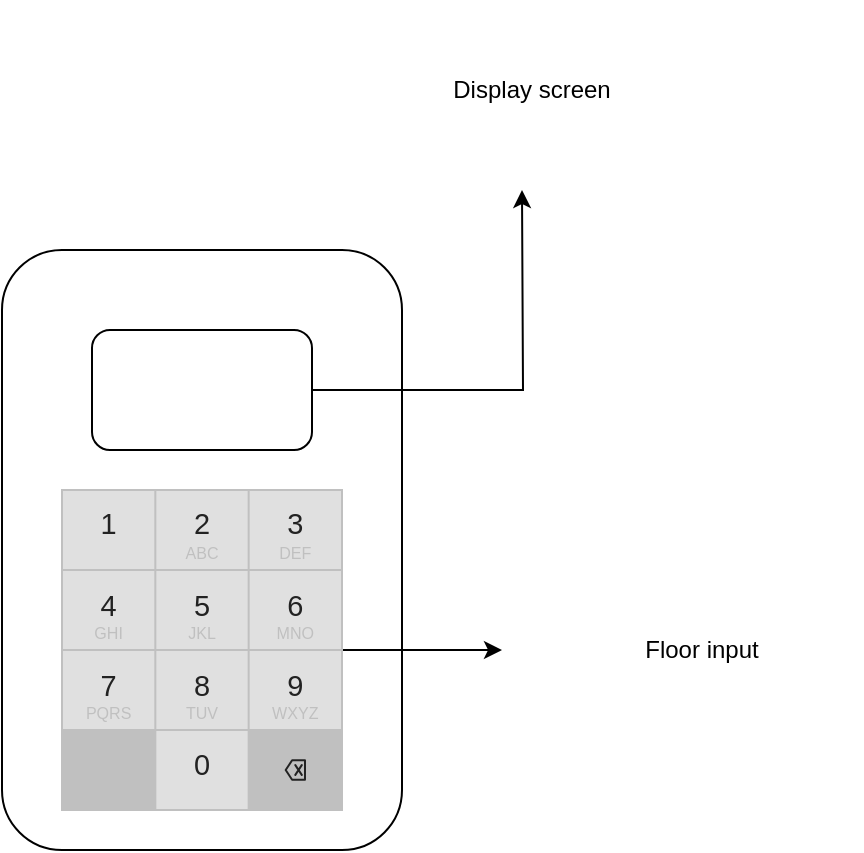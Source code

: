 <mxfile version="13.6.0" type="github" pages="5">
  <diagram id="3e9T9hURMDE8jhIzxKxa" name="Design 1">
    <mxGraphModel grid="1" gridSize="10" guides="1" tooltips="1" connect="1" arrows="1" page="1" fold="1" pageScale="1" pageWidth="850" pageHeight="1100" math="0" shadow="0">
      <root>
        <mxCell id="0" />
        <mxCell id="1" parent="0" />
        <mxCell id="2Q7fGmnm3wAovuN_EA-r-1" value="" style="rounded=1;whiteSpace=wrap;html=1;rotation=0;" parent="1" vertex="1">
          <mxGeometry x="310" y="415" width="200" height="300" as="geometry" />
        </mxCell>
        <mxCell id="2Q7fGmnm3wAovuN_EA-r-5" style="edgeStyle=orthogonalEdgeStyle;rounded=0;orthogonalLoop=1;jettySize=auto;html=1;" parent="1" source="2Q7fGmnm3wAovuN_EA-r-2" edge="1">
          <mxGeometry relative="1" as="geometry">
            <mxPoint x="560" y="615" as="targetPoint" />
          </mxGeometry>
        </mxCell>
        <mxCell id="2Q7fGmnm3wAovuN_EA-r-2" value="" style="html=1;verticalLabelPosition=bottom;labelBackgroundColor=#ffffff;verticalAlign=top;shadow=0;dashed=0;strokeWidth=2;shape=mxgraph.ios7.misc.number_pad;strokeWidth=1;" parent="1" vertex="1">
          <mxGeometry x="340" y="535" width="140" height="160" as="geometry" />
        </mxCell>
        <mxCell id="2Q7fGmnm3wAovuN_EA-r-4" style="edgeStyle=orthogonalEdgeStyle;rounded=0;orthogonalLoop=1;jettySize=auto;html=1;" parent="1" source="2Q7fGmnm3wAovuN_EA-r-3" edge="1">
          <mxGeometry relative="1" as="geometry">
            <mxPoint x="570" y="385" as="targetPoint" />
          </mxGeometry>
        </mxCell>
        <mxCell id="2Q7fGmnm3wAovuN_EA-r-3" value="" style="rounded=1;whiteSpace=wrap;html=1;" parent="1" vertex="1">
          <mxGeometry x="355" y="455" width="110" height="60" as="geometry" />
        </mxCell>
        <mxCell id="G3V90xlQf2lUJGDt0OfN-1" value="Display screen" style="text;html=1;strokeColor=none;fillColor=none;align=center;verticalAlign=middle;whiteSpace=wrap;rounded=0;" vertex="1" parent="1">
          <mxGeometry x="500" y="290" width="150" height="90" as="geometry" />
        </mxCell>
        <mxCell id="G3V90xlQf2lUJGDt0OfN-2" value="Floor input" style="text;html=1;strokeColor=none;fillColor=none;align=center;verticalAlign=middle;whiteSpace=wrap;rounded=0;" vertex="1" parent="1">
          <mxGeometry x="580" y="577.5" width="160" height="75" as="geometry" />
        </mxCell>
      </root>
    </mxGraphModel>
  </diagram>
  <diagram id="NGW7vhYybL7sr1OS3Qov" name="Design 2">
    <mxGraphModel dx="1602" dy="868" grid="1" gridSize="10" guides="1" tooltips="1" connect="1" arrows="1" fold="1" page="1" pageScale="1" pageWidth="850" pageHeight="1100" math="0" shadow="0">
      <root>
        <mxCell id="jjxMrM9QW4UMRbWhaOKR-0" />
        <mxCell id="jjxMrM9QW4UMRbWhaOKR-1" parent="jjxMrM9QW4UMRbWhaOKR-0" />
        <mxCell id="M8uditfHNbvttA0a0SfO-3" style="edgeStyle=orthogonalEdgeStyle;rounded=0;orthogonalLoop=1;jettySize=auto;html=1;" parent="jjxMrM9QW4UMRbWhaOKR-1" source="upFWgYYopIJRbqfTc81m-0" edge="1">
          <mxGeometry relative="1" as="geometry">
            <mxPoint x="360" y="220" as="targetPoint" />
          </mxGeometry>
        </mxCell>
        <mxCell id="upFWgYYopIJRbqfTc81m-0" value="" style="rounded=1;whiteSpace=wrap;html=1;rotation=0;" parent="jjxMrM9QW4UMRbWhaOKR-1" vertex="1">
          <mxGeometry x="260" y="310" width="200" height="300" as="geometry" />
        </mxCell>
        <mxCell id="M8uditfHNbvttA0a0SfO-2" style="edgeStyle=orthogonalEdgeStyle;rounded=0;orthogonalLoop=1;jettySize=auto;html=1;" parent="jjxMrM9QW4UMRbWhaOKR-1" source="upFWgYYopIJRbqfTc81m-1" edge="1">
          <mxGeometry relative="1" as="geometry">
            <mxPoint x="360" y="780" as="targetPoint" />
          </mxGeometry>
        </mxCell>
        <mxCell id="upFWgYYopIJRbqfTc81m-1" value="" style="shape=image;html=1;verticalAlign=top;verticalLabelPosition=bottom;labelBackgroundColor=#ffffff;imageAspect=0;aspect=fixed;image=https://cdn2.iconfinder.com/data/icons/circle-icons-1/64/lens-128.png" parent="jjxMrM9QW4UMRbWhaOKR-1" vertex="1">
          <mxGeometry x="296" y="450" width="128" height="128" as="geometry" />
        </mxCell>
        <mxCell id="LSGT6XAGKD8LK0nsoDtP-0" style="edgeStyle=orthogonalEdgeStyle;rounded=0;orthogonalLoop=1;jettySize=auto;html=1;" parent="jjxMrM9QW4UMRbWhaOKR-1" source="M8uditfHNbvttA0a0SfO-0" edge="1">
          <mxGeometry relative="1" as="geometry">
            <mxPoint x="520" y="290" as="targetPoint" />
          </mxGeometry>
        </mxCell>
        <mxCell id="M8uditfHNbvttA0a0SfO-0" value="" style="rounded=1;whiteSpace=wrap;html=1;" parent="jjxMrM9QW4UMRbWhaOKR-1" vertex="1">
          <mxGeometry x="305" y="340" width="110" height="60" as="geometry" />
        </mxCell>
        <mxCell id="M8uditfHNbvttA0a0SfO-4" style="edgeStyle=orthogonalEdgeStyle;rounded=0;orthogonalLoop=1;jettySize=auto;html=1;" parent="jjxMrM9QW4UMRbWhaOKR-1" source="M8uditfHNbvttA0a0SfO-1" edge="1">
          <mxGeometry relative="1" as="geometry">
            <mxPoint x="614" y="210" as="targetPoint" />
          </mxGeometry>
        </mxCell>
        <mxCell id="M8uditfHNbvttA0a0SfO-1" value="" style="shape=image;html=1;verticalAlign=top;verticalLabelPosition=bottom;labelBackgroundColor=#ffffff;imageAspect=0;aspect=fixed;image=https://cdn0.iconfinder.com/data/icons/outline-icons/320/Hand-128.png" parent="jjxMrM9QW4UMRbWhaOKR-1" vertex="1">
          <mxGeometry x="550" y="422" width="128" height="128" as="geometry" />
        </mxCell>
        <mxCell id="qRKJ4swrQm-PZZJxpcFF-0" value="Elevator panel" style="text;html=1;strokeColor=none;fillColor=none;align=center;verticalAlign=middle;whiteSpace=wrap;rounded=0;" vertex="1" parent="jjxMrM9QW4UMRbWhaOKR-1">
          <mxGeometry x="340" y="190" width="40" height="20" as="geometry" />
        </mxCell>
        <mxCell id="qRKJ4swrQm-PZZJxpcFF-3" value="Hand Sign to input the floor" style="text;html=1;strokeColor=none;fillColor=none;align=center;verticalAlign=middle;whiteSpace=wrap;rounded=0;" vertex="1" parent="jjxMrM9QW4UMRbWhaOKR-1">
          <mxGeometry x="530" y="180" width="175" height="20" as="geometry" />
        </mxCell>
        <mxCell id="qRKJ4swrQm-PZZJxpcFF-4" value="Display screen" style="text;html=1;strokeColor=none;fillColor=none;align=center;verticalAlign=middle;whiteSpace=wrap;rounded=0;" vertex="1" parent="jjxMrM9QW4UMRbWhaOKR-1">
          <mxGeometry x="480" y="210" width="70" height="60" as="geometry" />
        </mxCell>
        <mxCell id="qRKJ4swrQm-PZZJxpcFF-5" value="Camera to scan the hand sign" style="text;html=1;strokeColor=none;fillColor=none;align=center;verticalAlign=middle;whiteSpace=wrap;rounded=0;" vertex="1" parent="jjxMrM9QW4UMRbWhaOKR-1">
          <mxGeometry x="285" y="800" width="150" height="20" as="geometry" />
        </mxCell>
      </root>
    </mxGraphModel>
  </diagram>
  <diagram id="XOZc9id6s9x5EsCJ7sAH" name="Design 3">
    <mxGraphModel grid="1" gridSize="10" guides="1" tooltips="1" connect="1" arrows="1" page="1" fold="1" pageScale="1" pageWidth="850" pageHeight="1100" math="0" shadow="0">
      <root>
        <mxCell id="wRqivnV8ladIm3eVTEyq-0" />
        <mxCell id="wRqivnV8ladIm3eVTEyq-1" parent="wRqivnV8ladIm3eVTEyq-0" />
        <mxCell id="YJaLuuE9jVT1jhL4qKFC-0" value="" style="rounded=1;whiteSpace=wrap;html=1;rotation=0;" parent="wRqivnV8ladIm3eVTEyq-1" vertex="1">
          <mxGeometry x="310" y="460" width="200" height="300" as="geometry" />
        </mxCell>
        <mxCell id="tguP2s8llueAoVZs9MNc-2" style="edgeStyle=orthogonalEdgeStyle;rounded=0;orthogonalLoop=1;jettySize=auto;html=1;" parent="wRqivnV8ladIm3eVTEyq-1" source="6Rl0kR8EUe_5uxmaW8_v-0" edge="1">
          <mxGeometry relative="1" as="geometry">
            <mxPoint x="415" y="410" as="targetPoint" />
          </mxGeometry>
        </mxCell>
        <mxCell id="6Rl0kR8EUe_5uxmaW8_v-0" value="" style="rounded=1;whiteSpace=wrap;html=1;" parent="wRqivnV8ladIm3eVTEyq-1" vertex="1">
          <mxGeometry x="360" y="500" width="110" height="60" as="geometry" />
        </mxCell>
        <mxCell id="tguP2s8llueAoVZs9MNc-1" style="edgeStyle=orthogonalEdgeStyle;rounded=0;orthogonalLoop=1;jettySize=auto;html=1;" parent="wRqivnV8ladIm3eVTEyq-1" source="tguP2s8llueAoVZs9MNc-0" edge="1">
          <mxGeometry relative="1" as="geometry">
            <mxPoint x="640" y="410" as="targetPoint" />
          </mxGeometry>
        </mxCell>
        <mxCell id="tguP2s8llueAoVZs9MNc-0" value="" style="shape=image;html=1;verticalAlign=top;verticalLabelPosition=bottom;labelBackgroundColor=#ffffff;imageAspect=0;aspect=fixed;image=https://cdn2.iconfinder.com/data/icons/freecns-cumulus/16/519971-034_Microphone-128.png" parent="wRqivnV8ladIm3eVTEyq-1" vertex="1">
          <mxGeometry x="346" y="600" width="128" height="128" as="geometry" />
        </mxCell>
        <mxCell id="N-x1jKDk2pKZtwbFavXY-0" value="Display screen" style="text;html=1;strokeColor=none;fillColor=none;align=center;verticalAlign=middle;whiteSpace=wrap;rounded=0;" vertex="1" parent="wRqivnV8ladIm3eVTEyq-1">
          <mxGeometry x="360" y="360" width="110" height="20" as="geometry" />
        </mxCell>
        <mxCell id="N-x1jKDk2pKZtwbFavXY-1" value="Audio input" style="text;html=1;strokeColor=none;fillColor=none;align=center;verticalAlign=middle;whiteSpace=wrap;rounded=0;" vertex="1" parent="wRqivnV8ladIm3eVTEyq-1">
          <mxGeometry x="600" y="340" width="90" height="50" as="geometry" />
        </mxCell>
      </root>
    </mxGraphModel>
  </diagram>
  <diagram id="Ux_CS98X_Jp8MXNAPYhG" name="Design 4">
    <mxGraphModel grid="1" gridSize="10" guides="1" tooltips="1" connect="1" arrows="1" page="1" fold="1" pageScale="1" pageWidth="850" pageHeight="1100" math="0" shadow="0">
      <root>
        <mxCell id="ypuem6WDAKoWJHsg6uGO-0" />
        <mxCell id="ypuem6WDAKoWJHsg6uGO-1" parent="ypuem6WDAKoWJHsg6uGO-0" />
        <mxCell id="WKXQWg_NNvGrkdtztDvf-0" value="" style="rounded=1;whiteSpace=wrap;html=1;rotation=0;" parent="ypuem6WDAKoWJHsg6uGO-1" vertex="1">
          <mxGeometry x="110" y="350" width="200" height="300" as="geometry" />
        </mxCell>
        <mxCell id="xIk3D_uqa10fMSggPCU4-0" value="" style="verticalLabelPosition=bottom;verticalAlign=top;html=1;shadow=0;dashed=0;strokeWidth=1;shape=mxgraph.android.phone2;strokeColor=#c0c0c0;" parent="ypuem6WDAKoWJHsg6uGO-1" vertex="1">
          <mxGeometry x="590" y="300" width="200" height="390" as="geometry" />
        </mxCell>
        <mxCell id="kwrMUJ2EWpshmL8SDRnc-2" style="edgeStyle=orthogonalEdgeStyle;rounded=0;orthogonalLoop=1;jettySize=auto;html=1;" edge="1" parent="ypuem6WDAKoWJHsg6uGO-1" source="xIk3D_uqa10fMSggPCU4-3">
          <mxGeometry relative="1" as="geometry">
            <mxPoint x="520" y="940" as="targetPoint" />
          </mxGeometry>
        </mxCell>
        <mxCell id="xIk3D_uqa10fMSggPCU4-3" value="" style="rounded=0;whiteSpace=wrap;html=1;" parent="ypuem6WDAKoWJHsg6uGO-1" vertex="1">
          <mxGeometry x="600" y="340" width="180" height="310" as="geometry" />
        </mxCell>
        <mxCell id="ObYeqmaEcxuxyMjiJs0d-6" style="edgeStyle=orthogonalEdgeStyle;rounded=0;orthogonalLoop=1;jettySize=auto;html=1;" parent="ypuem6WDAKoWJHsg6uGO-1" source="xIk3D_uqa10fMSggPCU4-4" edge="1">
          <mxGeometry relative="1" as="geometry">
            <mxPoint x="690" y="950" as="targetPoint" />
          </mxGeometry>
        </mxCell>
        <mxCell id="xIk3D_uqa10fMSggPCU4-4" value="" style="html=1;verticalLabelPosition=bottom;labelBackgroundColor=#ffffff;verticalAlign=top;shadow=0;dashed=0;strokeWidth=2;shape=mxgraph.ios7.misc.number_pad;strokeWidth=1;" parent="ypuem6WDAKoWJHsg6uGO-1" vertex="1">
          <mxGeometry x="620" y="470" width="140" height="160" as="geometry" />
        </mxCell>
        <mxCell id="ObYeqmaEcxuxyMjiJs0d-5" style="edgeStyle=orthogonalEdgeStyle;rounded=0;orthogonalLoop=1;jettySize=auto;html=1;" parent="ypuem6WDAKoWJHsg6uGO-1" source="xIk3D_uqa10fMSggPCU4-5" edge="1">
          <mxGeometry relative="1" as="geometry">
            <mxPoint x="550" y="200" as="targetPoint" />
          </mxGeometry>
        </mxCell>
        <mxCell id="xIk3D_uqa10fMSggPCU4-5" value="" style="rounded=0;whiteSpace=wrap;html=1;" parent="ypuem6WDAKoWJHsg6uGO-1" vertex="1">
          <mxGeometry x="630" y="370" width="120" height="60" as="geometry" />
        </mxCell>
        <mxCell id="ObYeqmaEcxuxyMjiJs0d-3" style="edgeStyle=orthogonalEdgeStyle;rounded=0;orthogonalLoop=1;jettySize=auto;html=1;" parent="ypuem6WDAKoWJHsg6uGO-1" source="ObYeqmaEcxuxyMjiJs0d-1" edge="1">
          <mxGeometry relative="1" as="geometry">
            <mxPoint x="210" y="240" as="targetPoint" />
          </mxGeometry>
        </mxCell>
        <mxCell id="ObYeqmaEcxuxyMjiJs0d-1" value="" style="rounded=1;whiteSpace=wrap;html=1;" parent="ypuem6WDAKoWJHsg6uGO-1" vertex="1">
          <mxGeometry x="150" y="440" width="120" height="130" as="geometry" />
        </mxCell>
        <mxCell id="ObYeqmaEcxuxyMjiJs0d-4" style="edgeStyle=orthogonalEdgeStyle;rounded=0;orthogonalLoop=1;jettySize=auto;html=1;" parent="ypuem6WDAKoWJHsg6uGO-1" source="ObYeqmaEcxuxyMjiJs0d-2" edge="1">
          <mxGeometry relative="1" as="geometry">
            <mxPoint x="440" y="270" as="targetPoint" />
          </mxGeometry>
        </mxCell>
        <mxCell id="ObYeqmaEcxuxyMjiJs0d-2" value="" style="html=1;verticalLabelPosition=bottom;align=center;labelBackgroundColor=#ffffff;verticalAlign=top;strokeWidth=2;strokeColor=#0080F0;shadow=0;dashed=0;shape=mxgraph.ios7.icons.bluetooth;pointerEvents=1" parent="ypuem6WDAKoWJHsg6uGO-1" vertex="1">
          <mxGeometry x="400" y="445.6" width="80" height="118.8" as="geometry" />
        </mxCell>
        <mxCell id="kwrMUJ2EWpshmL8SDRnc-0" value="Display screen" style="text;html=1;strokeColor=none;fillColor=none;align=center;verticalAlign=middle;whiteSpace=wrap;rounded=0;" vertex="1" parent="ypuem6WDAKoWJHsg6uGO-1">
          <mxGeometry x="170" y="200" width="80" height="20" as="geometry" />
        </mxCell>
        <mxCell id="kwrMUJ2EWpshmL8SDRnc-1" value="Bluetooth" style="text;html=1;strokeColor=none;fillColor=none;align=center;verticalAlign=middle;whiteSpace=wrap;rounded=0;" vertex="1" parent="ypuem6WDAKoWJHsg6uGO-1">
          <mxGeometry x="412.5" y="240" width="55" height="20" as="geometry" />
        </mxCell>
        <mxCell id="kwrMUJ2EWpshmL8SDRnc-3" value="Smart phone App" style="text;html=1;strokeColor=none;fillColor=none;align=center;verticalAlign=middle;whiteSpace=wrap;rounded=0;" vertex="1" parent="ypuem6WDAKoWJHsg6uGO-1">
          <mxGeometry x="490" y="960" width="70" height="20" as="geometry" />
        </mxCell>
        <mxCell id="kwrMUJ2EWpshmL8SDRnc-4" value="Keyboard input" style="text;html=1;strokeColor=none;fillColor=none;align=center;verticalAlign=middle;whiteSpace=wrap;rounded=0;" vertex="1" parent="ypuem6WDAKoWJHsg6uGO-1">
          <mxGeometry x="655" y="970" width="70" height="20" as="geometry" />
        </mxCell>
        <mxCell id="kwrMUJ2EWpshmL8SDRnc-5" value="Display of keyboard input" style="text;html=1;strokeColor=none;fillColor=none;align=center;verticalAlign=middle;whiteSpace=wrap;rounded=0;" vertex="1" parent="ypuem6WDAKoWJHsg6uGO-1">
          <mxGeometry x="500" y="160" width="100" height="20" as="geometry" />
        </mxCell>
      </root>
    </mxGraphModel>
  </diagram>
  <diagram id="_2zsrFGP78M2mjysvQLr" name="Design 5">
    <mxGraphModel grid="1" gridSize="10" guides="1" tooltips="1" connect="1" arrows="1" page="1" fold="1" pageScale="1" pageWidth="850" pageHeight="1100" math="0" shadow="0">
      <root>
        <mxCell id="OGuIbnsi7jJPOK3dBLyz-0" />
        <mxCell id="OGuIbnsi7jJPOK3dBLyz-1" parent="OGuIbnsi7jJPOK3dBLyz-0" />
        <mxCell id="YNt7qDQ6-w2Ii7TBlNcE-2" value="" style="whiteSpace=wrap;html=1;aspect=fixed;rounded=1;" vertex="1" parent="OGuIbnsi7jJPOK3dBLyz-1">
          <mxGeometry x="610" y="420" width="120" height="120" as="geometry" />
        </mxCell>
        <mxCell id="YNt7qDQ6-w2Ii7TBlNcE-3" value="" style="rounded=0;whiteSpace=wrap;html=1;" vertex="1" parent="OGuIbnsi7jJPOK3dBLyz-1">
          <mxGeometry x="730" y="455" width="10" height="50" as="geometry" />
        </mxCell>
        <mxCell id="IE8NeWVsHrJyyFMvR5xn-0" value="" style="rounded=1;whiteSpace=wrap;html=1;rotation=0;" vertex="1" parent="OGuIbnsi7jJPOK3dBLyz-1">
          <mxGeometry x="50" y="380" width="200" height="300" as="geometry" />
        </mxCell>
        <mxCell id="IE8NeWVsHrJyyFMvR5xn-1" style="edgeStyle=orthogonalEdgeStyle;rounded=0;orthogonalLoop=1;jettySize=auto;html=1;" edge="1" parent="OGuIbnsi7jJPOK3dBLyz-1" source="IE8NeWVsHrJyyFMvR5xn-2">
          <mxGeometry relative="1" as="geometry">
            <mxPoint x="150" y="270" as="targetPoint" />
          </mxGeometry>
        </mxCell>
        <mxCell id="IE8NeWVsHrJyyFMvR5xn-2" value="" style="rounded=1;whiteSpace=wrap;html=1;" vertex="1" parent="OGuIbnsi7jJPOK3dBLyz-1">
          <mxGeometry x="90" y="470" width="120" height="130" as="geometry" />
        </mxCell>
        <mxCell id="IE8NeWVsHrJyyFMvR5xn-3" value="Display screen" style="text;html=1;strokeColor=none;fillColor=none;align=center;verticalAlign=middle;whiteSpace=wrap;rounded=0;" vertex="1" parent="OGuIbnsi7jJPOK3dBLyz-1">
          <mxGeometry x="110" y="230" width="80" height="20" as="geometry" />
        </mxCell>
        <mxCell id="IE8NeWVsHrJyyFMvR5xn-4" value="" style="rounded=0;whiteSpace=wrap;html=1;" vertex="1" parent="OGuIbnsi7jJPOK3dBLyz-1">
          <mxGeometry x="640" y="540" width="60" height="90" as="geometry" />
        </mxCell>
        <mxCell id="IE8NeWVsHrJyyFMvR5xn-9" value="" style="rounded=0;whiteSpace=wrap;html=1;" vertex="1" parent="OGuIbnsi7jJPOK3dBLyz-1">
          <mxGeometry x="640" y="330" width="60" height="90" as="geometry" />
        </mxCell>
        <mxCell id="IE8NeWVsHrJyyFMvR5xn-12" value="Home" style="rounded=1;html=1;shadow=0;dashed=0;whiteSpace=wrap;fontSize=10;fillColor=#E6E6E6;align=center;strokeColor=#B3B3B3;fontColor=#333333;" vertex="1" parent="OGuIbnsi7jJPOK3dBLyz-1">
          <mxGeometry x="623.63" y="438.12" width="86.37" height="16.88" as="geometry" />
        </mxCell>
        <mxCell id="IE8NeWVsHrJyyFMvR5xn-14" value="Office" style="rounded=1;html=1;shadow=0;dashed=0;whiteSpace=wrap;fontSize=10;fillColor=#E6E6E6;align=center;strokeColor=#B3B3B3;fontColor=#333333;" vertex="1" parent="OGuIbnsi7jJPOK3dBLyz-1">
          <mxGeometry x="623.63" y="471.56" width="85.5" height="16.88" as="geometry" />
        </mxCell>
        <mxCell id="IE8NeWVsHrJyyFMvR5xn-24" style="edgeStyle=orthogonalEdgeStyle;rounded=0;orthogonalLoop=1;jettySize=auto;html=1;entryX=0.5;entryY=0;entryDx=0;entryDy=0;" edge="1" parent="OGuIbnsi7jJPOK3dBLyz-1" source="IE8NeWVsHrJyyFMvR5xn-15" target="IE8NeWVsHrJyyFMvR5xn-16">
          <mxGeometry relative="1" as="geometry">
            <mxPoint x="500" y="750" as="targetPoint" />
          </mxGeometry>
        </mxCell>
        <mxCell id="IE8NeWVsHrJyyFMvR5xn-15" value="Custom" style="rounded=1;html=1;shadow=0;dashed=0;whiteSpace=wrap;fontSize=10;fillColor=#E6E6E6;align=center;strokeColor=#B3B3B3;fontColor=#333333;" vertex="1" parent="OGuIbnsi7jJPOK3dBLyz-1">
          <mxGeometry x="623.63" y="505" width="86.37" height="16.88" as="geometry" />
        </mxCell>
        <mxCell id="IE8NeWVsHrJyyFMvR5xn-16" value="" style="whiteSpace=wrap;html=1;aspect=fixed;rounded=1;" vertex="1" parent="OGuIbnsi7jJPOK3dBLyz-1">
          <mxGeometry x="440" y="840" width="120" height="120" as="geometry" />
        </mxCell>
        <mxCell id="IE8NeWVsHrJyyFMvR5xn-17" value="" style="rounded=0;whiteSpace=wrap;html=1;" vertex="1" parent="OGuIbnsi7jJPOK3dBLyz-1">
          <mxGeometry x="560" y="875" width="10" height="50" as="geometry" />
        </mxCell>
        <mxCell id="IE8NeWVsHrJyyFMvR5xn-23" value="" style="html=1;verticalLabelPosition=bottom;labelBackgroundColor=#ffffff;verticalAlign=top;shadow=0;dashed=0;strokeWidth=2;shape=mxgraph.ios7.misc.number_pad;strokeWidth=1;rounded=1;" vertex="1" parent="OGuIbnsi7jJPOK3dBLyz-1">
          <mxGeometry x="452.5" y="880" width="95" height="65" as="geometry" />
        </mxCell>
        <mxCell id="IE8NeWVsHrJyyFMvR5xn-25" value="" style="html=1;verticalLabelPosition=bottom;align=center;labelBackgroundColor=#ffffff;verticalAlign=top;strokeWidth=2;strokeColor=#0080F0;shadow=0;dashed=0;shape=mxgraph.ios7.icons.bluetooth;pointerEvents=1;rounded=1;" vertex="1" parent="OGuIbnsi7jJPOK3dBLyz-1">
          <mxGeometry x="320" y="475.6" width="85" height="118.8" as="geometry" />
        </mxCell>
        <mxCell id="IE8NeWVsHrJyyFMvR5xn-26" value="" style="rounded=0;whiteSpace=wrap;html=1;" vertex="1" parent="OGuIbnsi7jJPOK3dBLyz-1">
          <mxGeometry x="460" y="850" width="80" height="20" as="geometry" />
        </mxCell>
      </root>
    </mxGraphModel>
  </diagram>
</mxfile>
